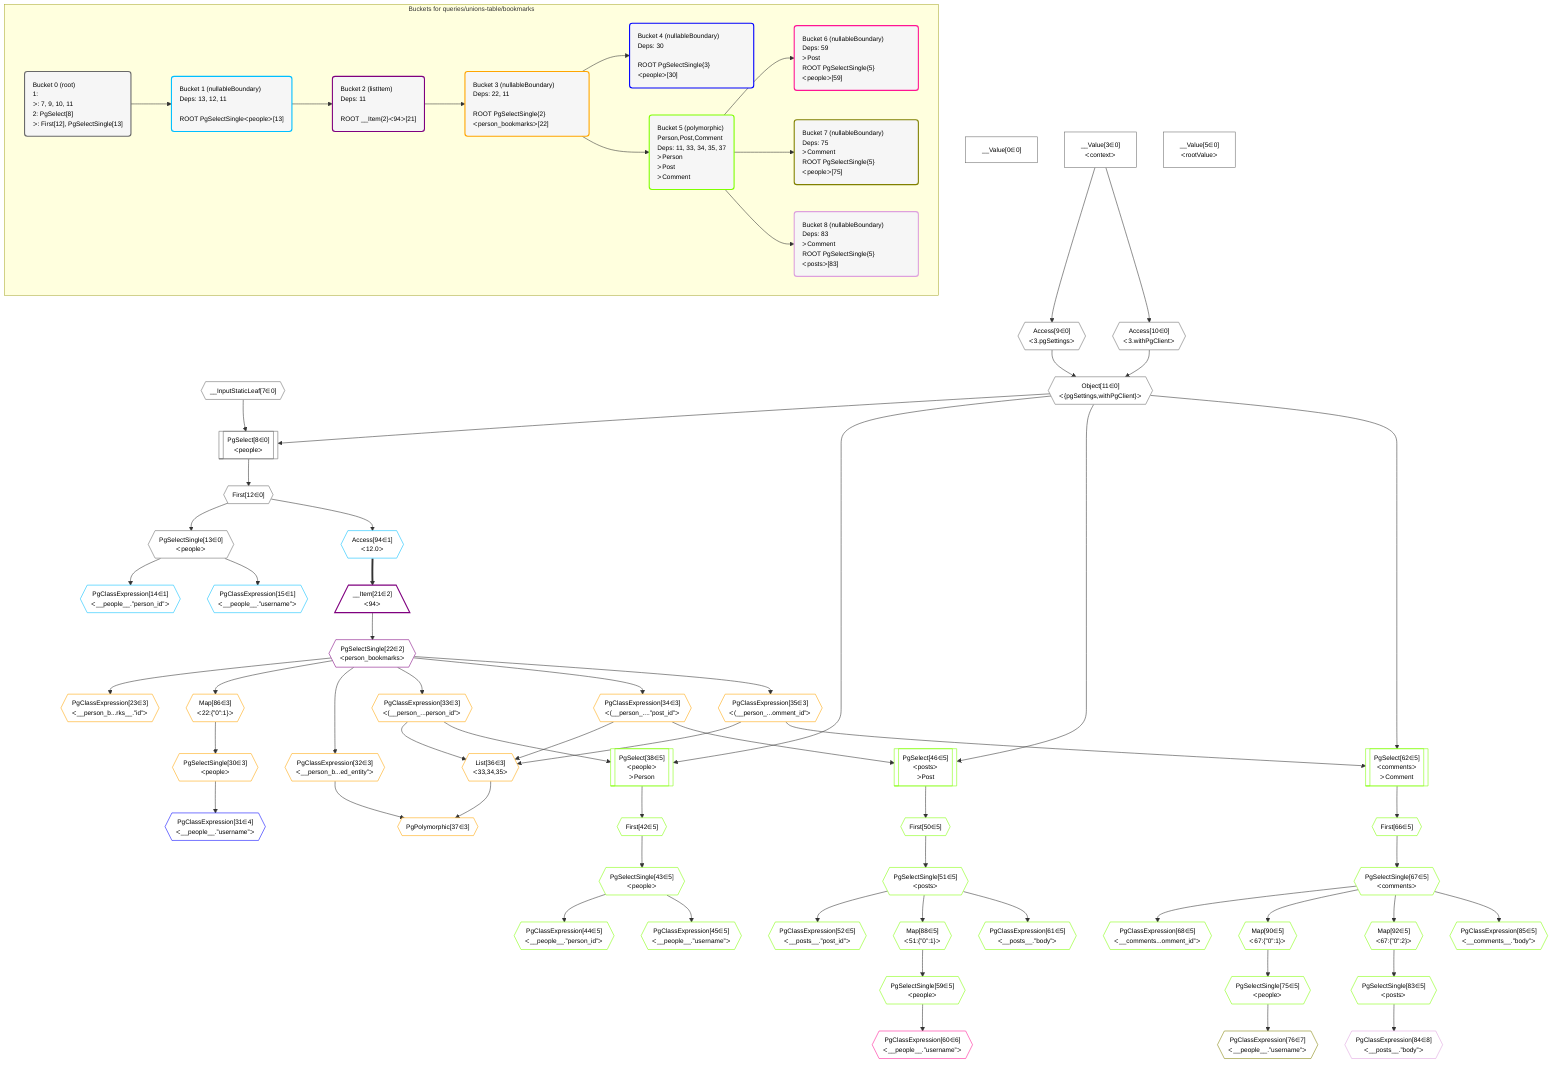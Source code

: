 %%{init: {'themeVariables': { 'fontSize': '12px'}}}%%
graph TD
    classDef path fill:#eee,stroke:#000,color:#000
    classDef plan fill:#fff,stroke-width:1px,color:#000
    classDef itemplan fill:#fff,stroke-width:2px,color:#000
    classDef unbatchedplan fill:#dff,stroke-width:1px,color:#000
    classDef sideeffectplan fill:#fcc,stroke-width:2px,color:#000
    classDef bucket fill:#f6f6f6,color:#000,stroke-width:2px,text-align:left


    %% define steps
    __Value0["__Value[0∈0]"]:::plan
    __Value3["__Value[3∈0]<br />ᐸcontextᐳ"]:::plan
    __Value5["__Value[5∈0]<br />ᐸrootValueᐳ"]:::plan
    __InputStaticLeaf7{{"__InputStaticLeaf[7∈0]"}}:::plan
    Access9{{"Access[9∈0]<br />ᐸ3.pgSettingsᐳ"}}:::plan
    Access10{{"Access[10∈0]<br />ᐸ3.withPgClientᐳ"}}:::plan
    Object11{{"Object[11∈0]<br />ᐸ{pgSettings,withPgClient}ᐳ"}}:::plan
    PgSelect8[["PgSelect[8∈0]<br />ᐸpeopleᐳ"]]:::plan
    First12{{"First[12∈0]"}}:::plan
    PgSelectSingle13{{"PgSelectSingle[13∈0]<br />ᐸpeopleᐳ"}}:::plan
    PgClassExpression14{{"PgClassExpression[14∈1]<br />ᐸ__people__.”person_id”ᐳ"}}:::plan
    PgClassExpression15{{"PgClassExpression[15∈1]<br />ᐸ__people__.”username”ᐳ"}}:::plan
    Access94{{"Access[94∈1]<br />ᐸ12.0ᐳ"}}:::plan
    __Item21[/"__Item[21∈2]<br />ᐸ94ᐳ"\]:::itemplan
    PgSelectSingle22{{"PgSelectSingle[22∈2]<br />ᐸperson_bookmarksᐳ"}}:::plan
    PgClassExpression23{{"PgClassExpression[23∈3]<br />ᐸ__person_b...rks__.”id”ᐳ"}}:::plan
    Map86{{"Map[86∈3]<br />ᐸ22:{”0”:1}ᐳ"}}:::plan
    PgSelectSingle30{{"PgSelectSingle[30∈3]<br />ᐸpeopleᐳ"}}:::plan
    PgClassExpression31{{"PgClassExpression[31∈4]<br />ᐸ__people__.”username”ᐳ"}}:::plan
    PgClassExpression32{{"PgClassExpression[32∈3]<br />ᐸ__person_b...ed_entity”ᐳ"}}:::plan
    PgClassExpression33{{"PgClassExpression[33∈3]<br />ᐸ(__person_...person_id”ᐳ"}}:::plan
    PgClassExpression34{{"PgClassExpression[34∈3]<br />ᐸ(__person_....”post_id”ᐳ"}}:::plan
    PgClassExpression35{{"PgClassExpression[35∈3]<br />ᐸ(__person_...omment_id”ᐳ"}}:::plan
    List36{{"List[36∈3]<br />ᐸ33,34,35ᐳ"}}:::plan
    PgPolymorphic37{{"PgPolymorphic[37∈3]"}}:::plan
    PgSelect38[["PgSelect[38∈5]<br />ᐸpeopleᐳ<br />ᐳPerson"]]:::plan
    First42{{"First[42∈5]"}}:::plan
    PgSelectSingle43{{"PgSelectSingle[43∈5]<br />ᐸpeopleᐳ"}}:::plan
    PgClassExpression44{{"PgClassExpression[44∈5]<br />ᐸ__people__.”person_id”ᐳ"}}:::plan
    PgClassExpression45{{"PgClassExpression[45∈5]<br />ᐸ__people__.”username”ᐳ"}}:::plan
    PgSelect46[["PgSelect[46∈5]<br />ᐸpostsᐳ<br />ᐳPost"]]:::plan
    First50{{"First[50∈5]"}}:::plan
    PgSelectSingle51{{"PgSelectSingle[51∈5]<br />ᐸpostsᐳ"}}:::plan
    PgClassExpression52{{"PgClassExpression[52∈5]<br />ᐸ__posts__.”post_id”ᐳ"}}:::plan
    Map88{{"Map[88∈5]<br />ᐸ51:{”0”:1}ᐳ"}}:::plan
    PgSelectSingle59{{"PgSelectSingle[59∈5]<br />ᐸpeopleᐳ"}}:::plan
    PgClassExpression60{{"PgClassExpression[60∈6]<br />ᐸ__people__.”username”ᐳ"}}:::plan
    PgClassExpression61{{"PgClassExpression[61∈5]<br />ᐸ__posts__.”body”ᐳ"}}:::plan
    PgSelect62[["PgSelect[62∈5]<br />ᐸcommentsᐳ<br />ᐳComment"]]:::plan
    First66{{"First[66∈5]"}}:::plan
    PgSelectSingle67{{"PgSelectSingle[67∈5]<br />ᐸcommentsᐳ"}}:::plan
    PgClassExpression68{{"PgClassExpression[68∈5]<br />ᐸ__comments...omment_id”ᐳ"}}:::plan
    Map90{{"Map[90∈5]<br />ᐸ67:{”0”:1}ᐳ"}}:::plan
    PgSelectSingle75{{"PgSelectSingle[75∈5]<br />ᐸpeopleᐳ"}}:::plan
    PgClassExpression76{{"PgClassExpression[76∈7]<br />ᐸ__people__.”username”ᐳ"}}:::plan
    Map92{{"Map[92∈5]<br />ᐸ67:{”0”:2}ᐳ"}}:::plan
    PgSelectSingle83{{"PgSelectSingle[83∈5]<br />ᐸpostsᐳ"}}:::plan
    PgClassExpression84{{"PgClassExpression[84∈8]<br />ᐸ__posts__.”body”ᐳ"}}:::plan
    PgClassExpression85{{"PgClassExpression[85∈5]<br />ᐸ__comments__.”body”ᐳ"}}:::plan

    %% plan dependencies
    __Value3 --> Access9
    __Value3 --> Access10
    Access9 & Access10 --> Object11
    Object11 & __InputStaticLeaf7 --> PgSelect8
    PgSelect8 --> First12
    First12 --> PgSelectSingle13
    PgSelectSingle13 --> PgClassExpression14
    PgSelectSingle13 --> PgClassExpression15
    First12 --> Access94
    Access94 ==> __Item21
    __Item21 --> PgSelectSingle22
    PgSelectSingle22 --> PgClassExpression23
    PgSelectSingle22 --> Map86
    Map86 --> PgSelectSingle30
    PgSelectSingle30 --> PgClassExpression31
    PgSelectSingle22 --> PgClassExpression32
    PgSelectSingle22 --> PgClassExpression33
    PgSelectSingle22 --> PgClassExpression34
    PgSelectSingle22 --> PgClassExpression35
    PgClassExpression33 & PgClassExpression34 & PgClassExpression35 --> List36
    PgClassExpression32 & List36 --> PgPolymorphic37
    Object11 & PgClassExpression33 --> PgSelect38
    PgSelect38 --> First42
    First42 --> PgSelectSingle43
    PgSelectSingle43 --> PgClassExpression44
    PgSelectSingle43 --> PgClassExpression45
    Object11 & PgClassExpression34 --> PgSelect46
    PgSelect46 --> First50
    First50 --> PgSelectSingle51
    PgSelectSingle51 --> PgClassExpression52
    PgSelectSingle51 --> Map88
    Map88 --> PgSelectSingle59
    PgSelectSingle59 --> PgClassExpression60
    PgSelectSingle51 --> PgClassExpression61
    Object11 & PgClassExpression35 --> PgSelect62
    PgSelect62 --> First66
    First66 --> PgSelectSingle67
    PgSelectSingle67 --> PgClassExpression68
    PgSelectSingle67 --> Map90
    Map90 --> PgSelectSingle75
    PgSelectSingle75 --> PgClassExpression76
    PgSelectSingle67 --> Map92
    Map92 --> PgSelectSingle83
    PgSelectSingle83 --> PgClassExpression84
    PgSelectSingle67 --> PgClassExpression85

    subgraph "Buckets for queries/unions-table/bookmarks"
    Bucket0("Bucket 0 (root)<br />1: <br />ᐳ: 7, 9, 10, 11<br />2: PgSelect[8]<br />ᐳ: First[12], PgSelectSingle[13]"):::bucket
    classDef bucket0 stroke:#696969
    class Bucket0,__Value0,__Value3,__Value5,__InputStaticLeaf7,PgSelect8,Access9,Access10,Object11,First12,PgSelectSingle13 bucket0
    Bucket1("Bucket 1 (nullableBoundary)<br />Deps: 13, 12, 11<br /><br />ROOT PgSelectSingleᐸpeopleᐳ[13]"):::bucket
    classDef bucket1 stroke:#00bfff
    class Bucket1,PgClassExpression14,PgClassExpression15,Access94 bucket1
    Bucket2("Bucket 2 (listItem)<br />Deps: 11<br /><br />ROOT __Item{2}ᐸ94ᐳ[21]"):::bucket
    classDef bucket2 stroke:#7f007f
    class Bucket2,__Item21,PgSelectSingle22 bucket2
    Bucket3("Bucket 3 (nullableBoundary)<br />Deps: 22, 11<br /><br />ROOT PgSelectSingle{2}ᐸperson_bookmarksᐳ[22]"):::bucket
    classDef bucket3 stroke:#ffa500
    class Bucket3,PgClassExpression23,PgSelectSingle30,PgClassExpression32,PgClassExpression33,PgClassExpression34,PgClassExpression35,List36,PgPolymorphic37,Map86 bucket3
    Bucket4("Bucket 4 (nullableBoundary)<br />Deps: 30<br /><br />ROOT PgSelectSingle{3}ᐸpeopleᐳ[30]"):::bucket
    classDef bucket4 stroke:#0000ff
    class Bucket4,PgClassExpression31 bucket4
    Bucket5("Bucket 5 (polymorphic)<br />Person,Post,Comment<br />Deps: 11, 33, 34, 35, 37<br />ᐳPerson<br />ᐳPost<br />ᐳComment"):::bucket
    classDef bucket5 stroke:#7fff00
    class Bucket5,PgSelect38,First42,PgSelectSingle43,PgClassExpression44,PgClassExpression45,PgSelect46,First50,PgSelectSingle51,PgClassExpression52,PgSelectSingle59,PgClassExpression61,PgSelect62,First66,PgSelectSingle67,PgClassExpression68,PgSelectSingle75,PgSelectSingle83,PgClassExpression85,Map88,Map90,Map92 bucket5
    Bucket6("Bucket 6 (nullableBoundary)<br />Deps: 59<br />ᐳPost<br />ROOT PgSelectSingle{5}ᐸpeopleᐳ[59]"):::bucket
    classDef bucket6 stroke:#ff1493
    class Bucket6,PgClassExpression60 bucket6
    Bucket7("Bucket 7 (nullableBoundary)<br />Deps: 75<br />ᐳComment<br />ROOT PgSelectSingle{5}ᐸpeopleᐳ[75]"):::bucket
    classDef bucket7 stroke:#808000
    class Bucket7,PgClassExpression76 bucket7
    Bucket8("Bucket 8 (nullableBoundary)<br />Deps: 83<br />ᐳComment<br />ROOT PgSelectSingle{5}ᐸpostsᐳ[83]"):::bucket
    classDef bucket8 stroke:#dda0dd
    class Bucket8,PgClassExpression84 bucket8
    Bucket0 --> Bucket1
    Bucket1 --> Bucket2
    Bucket2 --> Bucket3
    Bucket3 --> Bucket4 & Bucket5
    Bucket5 --> Bucket6 & Bucket7 & Bucket8
    end